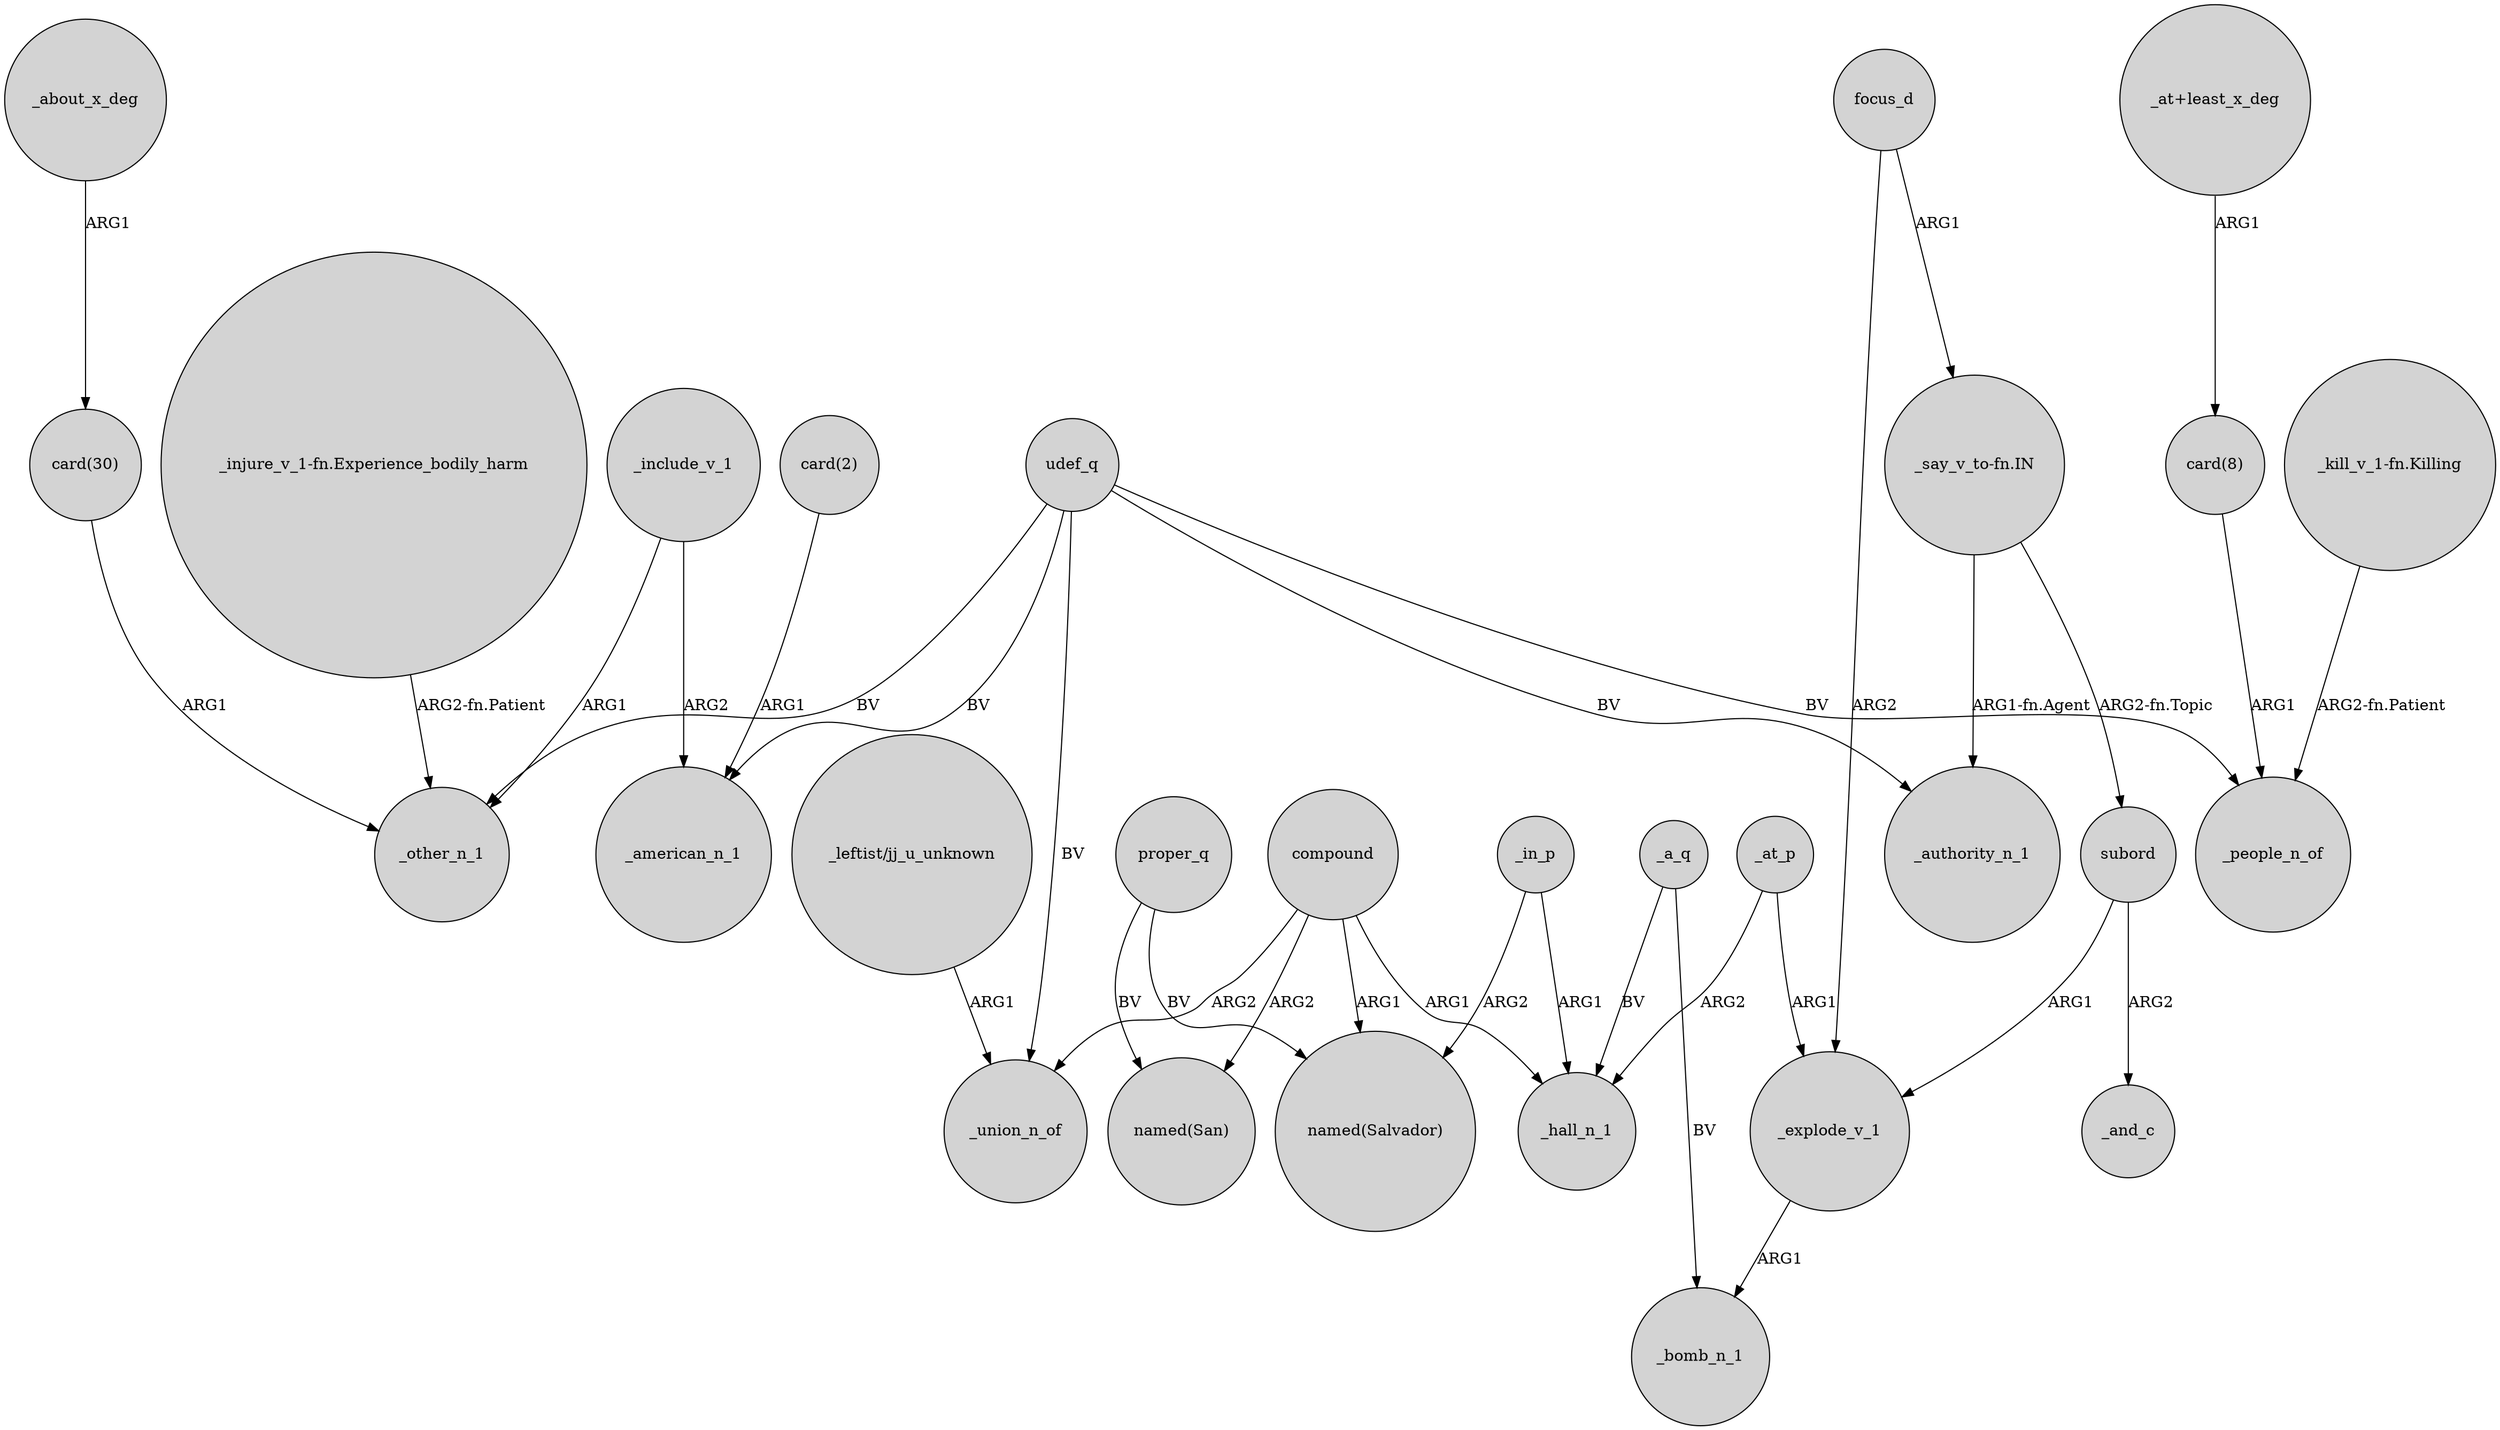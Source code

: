 digraph {
	node [shape=circle style=filled]
	_about_x_deg -> "card(30)" [label=ARG1]
	compound -> _hall_n_1 [label=ARG1]
	_a_q -> _hall_n_1 [label=BV]
	compound -> "named(Salvador)" [label=ARG1]
	_at_p -> _explode_v_1 [label=ARG1]
	compound -> "named(San)" [label=ARG2]
	focus_d -> _explode_v_1 [label=ARG2]
	_include_v_1 -> _american_n_1 [label=ARG2]
	udef_q -> _union_n_of [label=BV]
	_in_p -> "named(Salvador)" [label=ARG2]
	"_injure_v_1-fn.Experience_bodily_harm" -> _other_n_1 [label="ARG2-fn.Patient"]
	focus_d -> "_say_v_to-fn.IN" [label=ARG1]
	"_leftist/jj_u_unknown" -> _union_n_of [label=ARG1]
	"_at+least_x_deg" -> "card(8)" [label=ARG1]
	udef_q -> _other_n_1 [label=BV]
	_explode_v_1 -> _bomb_n_1 [label=ARG1]
	subord -> _explode_v_1 [label=ARG1]
	udef_q -> _people_n_of [label=BV]
	"card(30)" -> _other_n_1 [label=ARG1]
	_include_v_1 -> _other_n_1 [label=ARG1]
	_at_p -> _hall_n_1 [label=ARG2]
	"_say_v_to-fn.IN" -> _authority_n_1 [label="ARG1-fn.Agent"]
	udef_q -> _authority_n_1 [label=BV]
	"_say_v_to-fn.IN" -> subord [label="ARG2-fn.Topic"]
	_a_q -> _bomb_n_1 [label=BV]
	udef_q -> _american_n_1 [label=BV]
	compound -> _union_n_of [label=ARG2]
	"card(8)" -> _people_n_of [label=ARG1]
	proper_q -> "named(Salvador)" [label=BV]
	proper_q -> "named(San)" [label=BV]
	"_kill_v_1-fn.Killing" -> _people_n_of [label="ARG2-fn.Patient"]
	"card(2)" -> _american_n_1 [label=ARG1]
	subord -> _and_c [label=ARG2]
	_in_p -> _hall_n_1 [label=ARG1]
}
